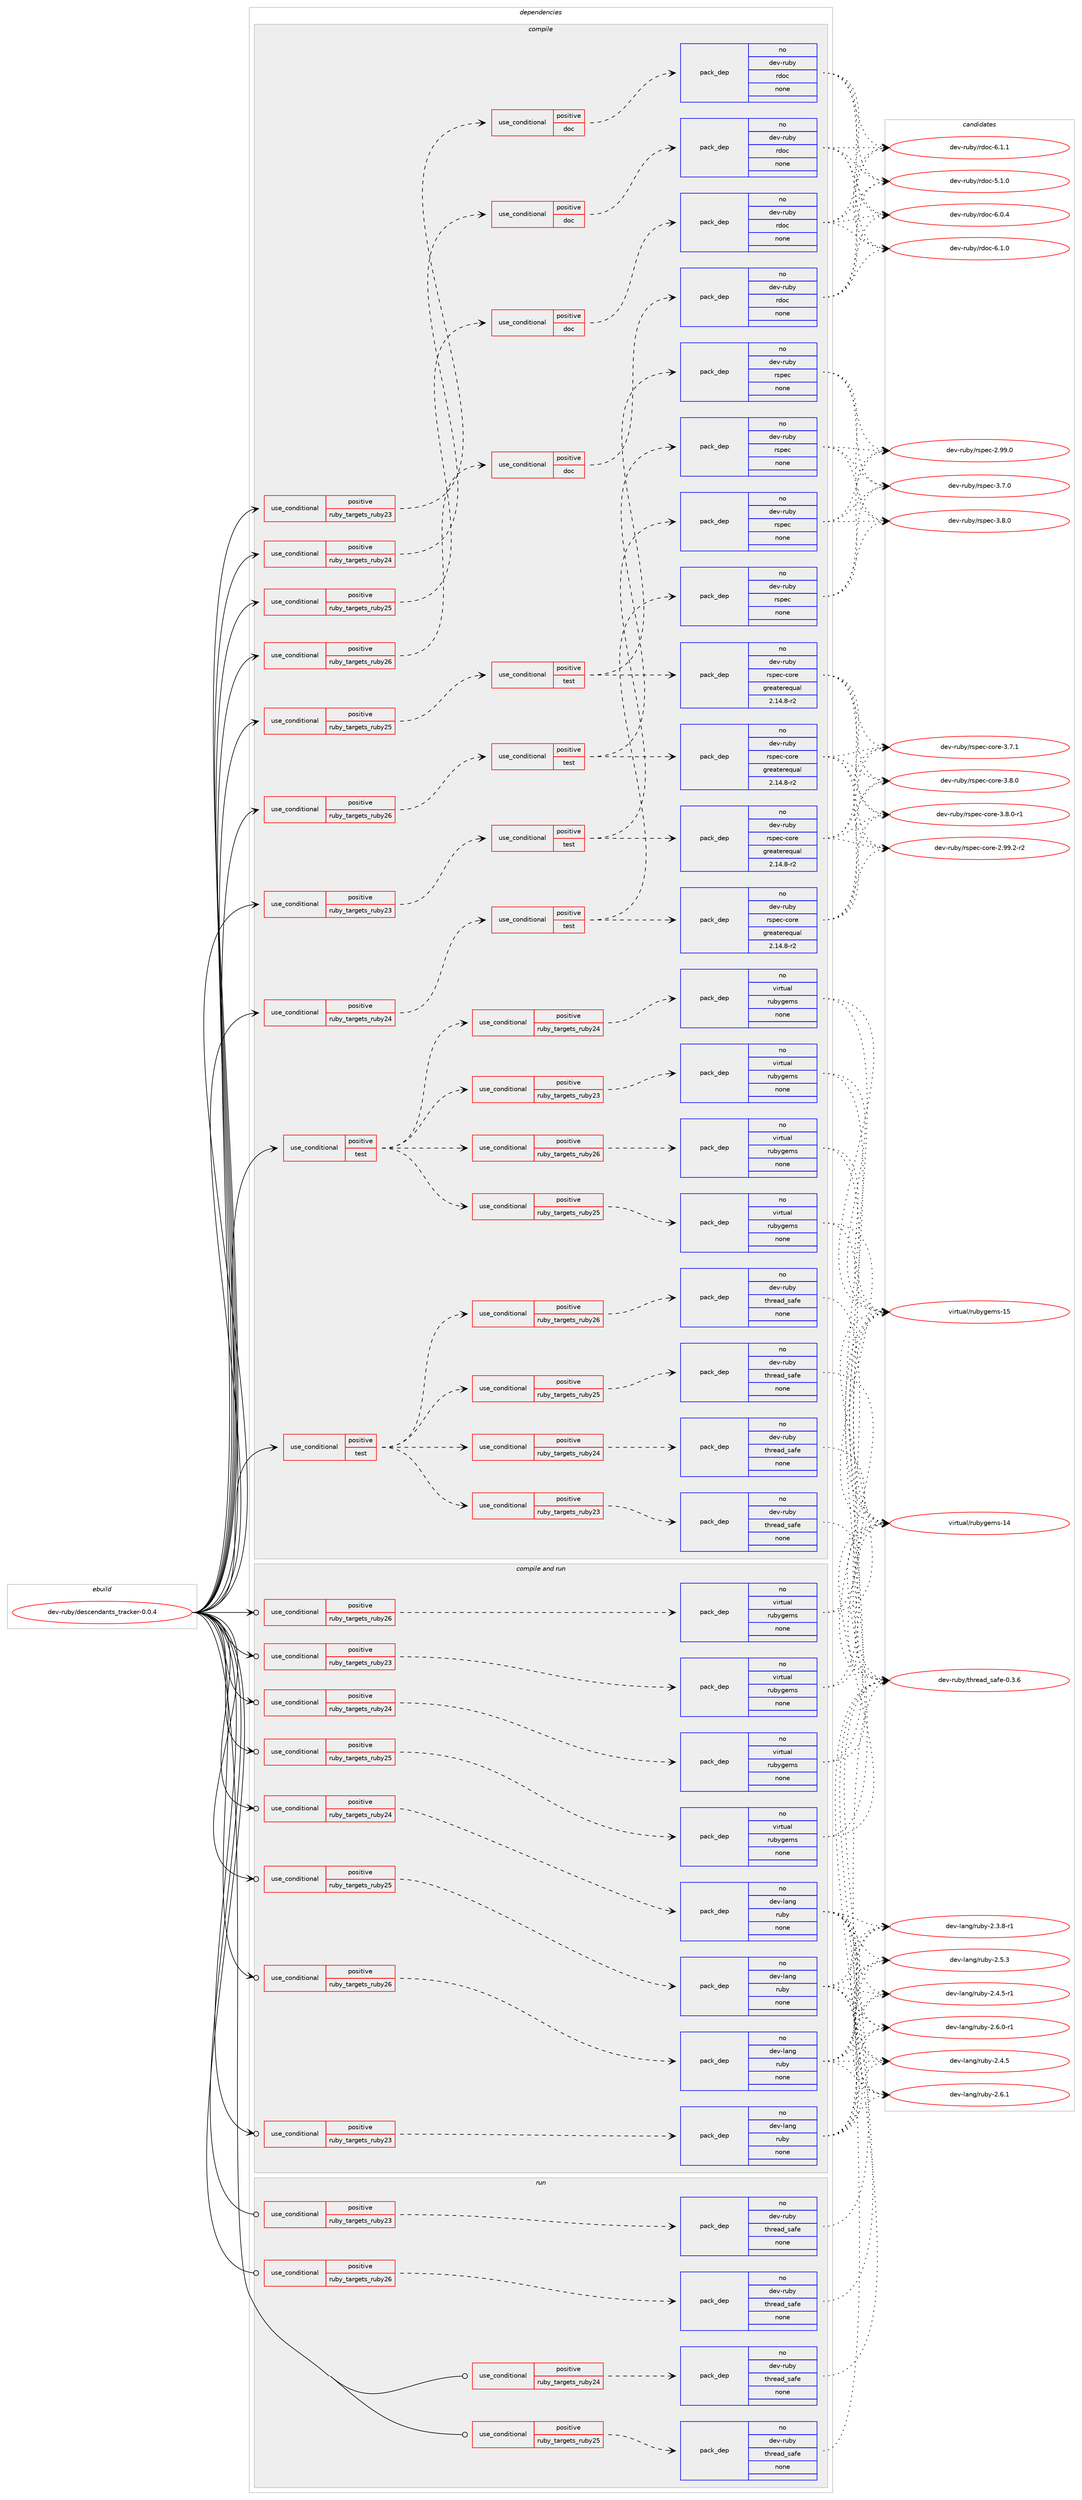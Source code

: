 digraph prolog {

# *************
# Graph options
# *************

newrank=true;
concentrate=true;
compound=true;
graph [rankdir=LR,fontname=Helvetica,fontsize=10,ranksep=1.5];#, ranksep=2.5, nodesep=0.2];
edge  [arrowhead=vee];
node  [fontname=Helvetica,fontsize=10];

# **********
# The ebuild
# **********

subgraph cluster_leftcol {
color=gray;
rank=same;
label=<<i>ebuild</i>>;
id [label="dev-ruby/descendants_tracker-0.0.4", color=red, width=4, href="../dev-ruby/descendants_tracker-0.0.4.svg"];
}

# ****************
# The dependencies
# ****************

subgraph cluster_midcol {
color=gray;
label=<<i>dependencies</i>>;
subgraph cluster_compile {
fillcolor="#eeeeee";
style=filled;
label=<<i>compile</i>>;
subgraph cond398297 {
dependency1490472 [label=<<TABLE BORDER="0" CELLBORDER="1" CELLSPACING="0" CELLPADDING="4"><TR><TD ROWSPAN="3" CELLPADDING="10">use_conditional</TD></TR><TR><TD>positive</TD></TR><TR><TD>ruby_targets_ruby23</TD></TR></TABLE>>, shape=none, color=red];
subgraph cond398298 {
dependency1490473 [label=<<TABLE BORDER="0" CELLBORDER="1" CELLSPACING="0" CELLPADDING="4"><TR><TD ROWSPAN="3" CELLPADDING="10">use_conditional</TD></TR><TR><TD>positive</TD></TR><TR><TD>doc</TD></TR></TABLE>>, shape=none, color=red];
subgraph pack1068731 {
dependency1490474 [label=<<TABLE BORDER="0" CELLBORDER="1" CELLSPACING="0" CELLPADDING="4" WIDTH="220"><TR><TD ROWSPAN="6" CELLPADDING="30">pack_dep</TD></TR><TR><TD WIDTH="110">no</TD></TR><TR><TD>dev-ruby</TD></TR><TR><TD>rdoc</TD></TR><TR><TD>none</TD></TR><TR><TD></TD></TR></TABLE>>, shape=none, color=blue];
}
dependency1490473:e -> dependency1490474:w [weight=20,style="dashed",arrowhead="vee"];
}
dependency1490472:e -> dependency1490473:w [weight=20,style="dashed",arrowhead="vee"];
}
id:e -> dependency1490472:w [weight=20,style="solid",arrowhead="vee"];
subgraph cond398299 {
dependency1490475 [label=<<TABLE BORDER="0" CELLBORDER="1" CELLSPACING="0" CELLPADDING="4"><TR><TD ROWSPAN="3" CELLPADDING="10">use_conditional</TD></TR><TR><TD>positive</TD></TR><TR><TD>ruby_targets_ruby23</TD></TR></TABLE>>, shape=none, color=red];
subgraph cond398300 {
dependency1490476 [label=<<TABLE BORDER="0" CELLBORDER="1" CELLSPACING="0" CELLPADDING="4"><TR><TD ROWSPAN="3" CELLPADDING="10">use_conditional</TD></TR><TR><TD>positive</TD></TR><TR><TD>test</TD></TR></TABLE>>, shape=none, color=red];
subgraph pack1068732 {
dependency1490477 [label=<<TABLE BORDER="0" CELLBORDER="1" CELLSPACING="0" CELLPADDING="4" WIDTH="220"><TR><TD ROWSPAN="6" CELLPADDING="30">pack_dep</TD></TR><TR><TD WIDTH="110">no</TD></TR><TR><TD>dev-ruby</TD></TR><TR><TD>rspec</TD></TR><TR><TD>none</TD></TR><TR><TD></TD></TR></TABLE>>, shape=none, color=blue];
}
dependency1490476:e -> dependency1490477:w [weight=20,style="dashed",arrowhead="vee"];
subgraph pack1068733 {
dependency1490478 [label=<<TABLE BORDER="0" CELLBORDER="1" CELLSPACING="0" CELLPADDING="4" WIDTH="220"><TR><TD ROWSPAN="6" CELLPADDING="30">pack_dep</TD></TR><TR><TD WIDTH="110">no</TD></TR><TR><TD>dev-ruby</TD></TR><TR><TD>rspec-core</TD></TR><TR><TD>greaterequal</TD></TR><TR><TD>2.14.8-r2</TD></TR></TABLE>>, shape=none, color=blue];
}
dependency1490476:e -> dependency1490478:w [weight=20,style="dashed",arrowhead="vee"];
}
dependency1490475:e -> dependency1490476:w [weight=20,style="dashed",arrowhead="vee"];
}
id:e -> dependency1490475:w [weight=20,style="solid",arrowhead="vee"];
subgraph cond398301 {
dependency1490479 [label=<<TABLE BORDER="0" CELLBORDER="1" CELLSPACING="0" CELLPADDING="4"><TR><TD ROWSPAN="3" CELLPADDING="10">use_conditional</TD></TR><TR><TD>positive</TD></TR><TR><TD>ruby_targets_ruby24</TD></TR></TABLE>>, shape=none, color=red];
subgraph cond398302 {
dependency1490480 [label=<<TABLE BORDER="0" CELLBORDER="1" CELLSPACING="0" CELLPADDING="4"><TR><TD ROWSPAN="3" CELLPADDING="10">use_conditional</TD></TR><TR><TD>positive</TD></TR><TR><TD>doc</TD></TR></TABLE>>, shape=none, color=red];
subgraph pack1068734 {
dependency1490481 [label=<<TABLE BORDER="0" CELLBORDER="1" CELLSPACING="0" CELLPADDING="4" WIDTH="220"><TR><TD ROWSPAN="6" CELLPADDING="30">pack_dep</TD></TR><TR><TD WIDTH="110">no</TD></TR><TR><TD>dev-ruby</TD></TR><TR><TD>rdoc</TD></TR><TR><TD>none</TD></TR><TR><TD></TD></TR></TABLE>>, shape=none, color=blue];
}
dependency1490480:e -> dependency1490481:w [weight=20,style="dashed",arrowhead="vee"];
}
dependency1490479:e -> dependency1490480:w [weight=20,style="dashed",arrowhead="vee"];
}
id:e -> dependency1490479:w [weight=20,style="solid",arrowhead="vee"];
subgraph cond398303 {
dependency1490482 [label=<<TABLE BORDER="0" CELLBORDER="1" CELLSPACING="0" CELLPADDING="4"><TR><TD ROWSPAN="3" CELLPADDING="10">use_conditional</TD></TR><TR><TD>positive</TD></TR><TR><TD>ruby_targets_ruby24</TD></TR></TABLE>>, shape=none, color=red];
subgraph cond398304 {
dependency1490483 [label=<<TABLE BORDER="0" CELLBORDER="1" CELLSPACING="0" CELLPADDING="4"><TR><TD ROWSPAN="3" CELLPADDING="10">use_conditional</TD></TR><TR><TD>positive</TD></TR><TR><TD>test</TD></TR></TABLE>>, shape=none, color=red];
subgraph pack1068735 {
dependency1490484 [label=<<TABLE BORDER="0" CELLBORDER="1" CELLSPACING="0" CELLPADDING="4" WIDTH="220"><TR><TD ROWSPAN="6" CELLPADDING="30">pack_dep</TD></TR><TR><TD WIDTH="110">no</TD></TR><TR><TD>dev-ruby</TD></TR><TR><TD>rspec</TD></TR><TR><TD>none</TD></TR><TR><TD></TD></TR></TABLE>>, shape=none, color=blue];
}
dependency1490483:e -> dependency1490484:w [weight=20,style="dashed",arrowhead="vee"];
subgraph pack1068736 {
dependency1490485 [label=<<TABLE BORDER="0" CELLBORDER="1" CELLSPACING="0" CELLPADDING="4" WIDTH="220"><TR><TD ROWSPAN="6" CELLPADDING="30">pack_dep</TD></TR><TR><TD WIDTH="110">no</TD></TR><TR><TD>dev-ruby</TD></TR><TR><TD>rspec-core</TD></TR><TR><TD>greaterequal</TD></TR><TR><TD>2.14.8-r2</TD></TR></TABLE>>, shape=none, color=blue];
}
dependency1490483:e -> dependency1490485:w [weight=20,style="dashed",arrowhead="vee"];
}
dependency1490482:e -> dependency1490483:w [weight=20,style="dashed",arrowhead="vee"];
}
id:e -> dependency1490482:w [weight=20,style="solid",arrowhead="vee"];
subgraph cond398305 {
dependency1490486 [label=<<TABLE BORDER="0" CELLBORDER="1" CELLSPACING="0" CELLPADDING="4"><TR><TD ROWSPAN="3" CELLPADDING="10">use_conditional</TD></TR><TR><TD>positive</TD></TR><TR><TD>ruby_targets_ruby25</TD></TR></TABLE>>, shape=none, color=red];
subgraph cond398306 {
dependency1490487 [label=<<TABLE BORDER="0" CELLBORDER="1" CELLSPACING="0" CELLPADDING="4"><TR><TD ROWSPAN="3" CELLPADDING="10">use_conditional</TD></TR><TR><TD>positive</TD></TR><TR><TD>doc</TD></TR></TABLE>>, shape=none, color=red];
subgraph pack1068737 {
dependency1490488 [label=<<TABLE BORDER="0" CELLBORDER="1" CELLSPACING="0" CELLPADDING="4" WIDTH="220"><TR><TD ROWSPAN="6" CELLPADDING="30">pack_dep</TD></TR><TR><TD WIDTH="110">no</TD></TR><TR><TD>dev-ruby</TD></TR><TR><TD>rdoc</TD></TR><TR><TD>none</TD></TR><TR><TD></TD></TR></TABLE>>, shape=none, color=blue];
}
dependency1490487:e -> dependency1490488:w [weight=20,style="dashed",arrowhead="vee"];
}
dependency1490486:e -> dependency1490487:w [weight=20,style="dashed",arrowhead="vee"];
}
id:e -> dependency1490486:w [weight=20,style="solid",arrowhead="vee"];
subgraph cond398307 {
dependency1490489 [label=<<TABLE BORDER="0" CELLBORDER="1" CELLSPACING="0" CELLPADDING="4"><TR><TD ROWSPAN="3" CELLPADDING="10">use_conditional</TD></TR><TR><TD>positive</TD></TR><TR><TD>ruby_targets_ruby25</TD></TR></TABLE>>, shape=none, color=red];
subgraph cond398308 {
dependency1490490 [label=<<TABLE BORDER="0" CELLBORDER="1" CELLSPACING="0" CELLPADDING="4"><TR><TD ROWSPAN="3" CELLPADDING="10">use_conditional</TD></TR><TR><TD>positive</TD></TR><TR><TD>test</TD></TR></TABLE>>, shape=none, color=red];
subgraph pack1068738 {
dependency1490491 [label=<<TABLE BORDER="0" CELLBORDER="1" CELLSPACING="0" CELLPADDING="4" WIDTH="220"><TR><TD ROWSPAN="6" CELLPADDING="30">pack_dep</TD></TR><TR><TD WIDTH="110">no</TD></TR><TR><TD>dev-ruby</TD></TR><TR><TD>rspec</TD></TR><TR><TD>none</TD></TR><TR><TD></TD></TR></TABLE>>, shape=none, color=blue];
}
dependency1490490:e -> dependency1490491:w [weight=20,style="dashed",arrowhead="vee"];
subgraph pack1068739 {
dependency1490492 [label=<<TABLE BORDER="0" CELLBORDER="1" CELLSPACING="0" CELLPADDING="4" WIDTH="220"><TR><TD ROWSPAN="6" CELLPADDING="30">pack_dep</TD></TR><TR><TD WIDTH="110">no</TD></TR><TR><TD>dev-ruby</TD></TR><TR><TD>rspec-core</TD></TR><TR><TD>greaterequal</TD></TR><TR><TD>2.14.8-r2</TD></TR></TABLE>>, shape=none, color=blue];
}
dependency1490490:e -> dependency1490492:w [weight=20,style="dashed",arrowhead="vee"];
}
dependency1490489:e -> dependency1490490:w [weight=20,style="dashed",arrowhead="vee"];
}
id:e -> dependency1490489:w [weight=20,style="solid",arrowhead="vee"];
subgraph cond398309 {
dependency1490493 [label=<<TABLE BORDER="0" CELLBORDER="1" CELLSPACING="0" CELLPADDING="4"><TR><TD ROWSPAN="3" CELLPADDING="10">use_conditional</TD></TR><TR><TD>positive</TD></TR><TR><TD>ruby_targets_ruby26</TD></TR></TABLE>>, shape=none, color=red];
subgraph cond398310 {
dependency1490494 [label=<<TABLE BORDER="0" CELLBORDER="1" CELLSPACING="0" CELLPADDING="4"><TR><TD ROWSPAN="3" CELLPADDING="10">use_conditional</TD></TR><TR><TD>positive</TD></TR><TR><TD>doc</TD></TR></TABLE>>, shape=none, color=red];
subgraph pack1068740 {
dependency1490495 [label=<<TABLE BORDER="0" CELLBORDER="1" CELLSPACING="0" CELLPADDING="4" WIDTH="220"><TR><TD ROWSPAN="6" CELLPADDING="30">pack_dep</TD></TR><TR><TD WIDTH="110">no</TD></TR><TR><TD>dev-ruby</TD></TR><TR><TD>rdoc</TD></TR><TR><TD>none</TD></TR><TR><TD></TD></TR></TABLE>>, shape=none, color=blue];
}
dependency1490494:e -> dependency1490495:w [weight=20,style="dashed",arrowhead="vee"];
}
dependency1490493:e -> dependency1490494:w [weight=20,style="dashed",arrowhead="vee"];
}
id:e -> dependency1490493:w [weight=20,style="solid",arrowhead="vee"];
subgraph cond398311 {
dependency1490496 [label=<<TABLE BORDER="0" CELLBORDER="1" CELLSPACING="0" CELLPADDING="4"><TR><TD ROWSPAN="3" CELLPADDING="10">use_conditional</TD></TR><TR><TD>positive</TD></TR><TR><TD>ruby_targets_ruby26</TD></TR></TABLE>>, shape=none, color=red];
subgraph cond398312 {
dependency1490497 [label=<<TABLE BORDER="0" CELLBORDER="1" CELLSPACING="0" CELLPADDING="4"><TR><TD ROWSPAN="3" CELLPADDING="10">use_conditional</TD></TR><TR><TD>positive</TD></TR><TR><TD>test</TD></TR></TABLE>>, shape=none, color=red];
subgraph pack1068741 {
dependency1490498 [label=<<TABLE BORDER="0" CELLBORDER="1" CELLSPACING="0" CELLPADDING="4" WIDTH="220"><TR><TD ROWSPAN="6" CELLPADDING="30">pack_dep</TD></TR><TR><TD WIDTH="110">no</TD></TR><TR><TD>dev-ruby</TD></TR><TR><TD>rspec</TD></TR><TR><TD>none</TD></TR><TR><TD></TD></TR></TABLE>>, shape=none, color=blue];
}
dependency1490497:e -> dependency1490498:w [weight=20,style="dashed",arrowhead="vee"];
subgraph pack1068742 {
dependency1490499 [label=<<TABLE BORDER="0" CELLBORDER="1" CELLSPACING="0" CELLPADDING="4" WIDTH="220"><TR><TD ROWSPAN="6" CELLPADDING="30">pack_dep</TD></TR><TR><TD WIDTH="110">no</TD></TR><TR><TD>dev-ruby</TD></TR><TR><TD>rspec-core</TD></TR><TR><TD>greaterequal</TD></TR><TR><TD>2.14.8-r2</TD></TR></TABLE>>, shape=none, color=blue];
}
dependency1490497:e -> dependency1490499:w [weight=20,style="dashed",arrowhead="vee"];
}
dependency1490496:e -> dependency1490497:w [weight=20,style="dashed",arrowhead="vee"];
}
id:e -> dependency1490496:w [weight=20,style="solid",arrowhead="vee"];
subgraph cond398313 {
dependency1490500 [label=<<TABLE BORDER="0" CELLBORDER="1" CELLSPACING="0" CELLPADDING="4"><TR><TD ROWSPAN="3" CELLPADDING="10">use_conditional</TD></TR><TR><TD>positive</TD></TR><TR><TD>test</TD></TR></TABLE>>, shape=none, color=red];
subgraph cond398314 {
dependency1490501 [label=<<TABLE BORDER="0" CELLBORDER="1" CELLSPACING="0" CELLPADDING="4"><TR><TD ROWSPAN="3" CELLPADDING="10">use_conditional</TD></TR><TR><TD>positive</TD></TR><TR><TD>ruby_targets_ruby23</TD></TR></TABLE>>, shape=none, color=red];
subgraph pack1068743 {
dependency1490502 [label=<<TABLE BORDER="0" CELLBORDER="1" CELLSPACING="0" CELLPADDING="4" WIDTH="220"><TR><TD ROWSPAN="6" CELLPADDING="30">pack_dep</TD></TR><TR><TD WIDTH="110">no</TD></TR><TR><TD>dev-ruby</TD></TR><TR><TD>thread_safe</TD></TR><TR><TD>none</TD></TR><TR><TD></TD></TR></TABLE>>, shape=none, color=blue];
}
dependency1490501:e -> dependency1490502:w [weight=20,style="dashed",arrowhead="vee"];
}
dependency1490500:e -> dependency1490501:w [weight=20,style="dashed",arrowhead="vee"];
subgraph cond398315 {
dependency1490503 [label=<<TABLE BORDER="0" CELLBORDER="1" CELLSPACING="0" CELLPADDING="4"><TR><TD ROWSPAN="3" CELLPADDING="10">use_conditional</TD></TR><TR><TD>positive</TD></TR><TR><TD>ruby_targets_ruby24</TD></TR></TABLE>>, shape=none, color=red];
subgraph pack1068744 {
dependency1490504 [label=<<TABLE BORDER="0" CELLBORDER="1" CELLSPACING="0" CELLPADDING="4" WIDTH="220"><TR><TD ROWSPAN="6" CELLPADDING="30">pack_dep</TD></TR><TR><TD WIDTH="110">no</TD></TR><TR><TD>dev-ruby</TD></TR><TR><TD>thread_safe</TD></TR><TR><TD>none</TD></TR><TR><TD></TD></TR></TABLE>>, shape=none, color=blue];
}
dependency1490503:e -> dependency1490504:w [weight=20,style="dashed",arrowhead="vee"];
}
dependency1490500:e -> dependency1490503:w [weight=20,style="dashed",arrowhead="vee"];
subgraph cond398316 {
dependency1490505 [label=<<TABLE BORDER="0" CELLBORDER="1" CELLSPACING="0" CELLPADDING="4"><TR><TD ROWSPAN="3" CELLPADDING="10">use_conditional</TD></TR><TR><TD>positive</TD></TR><TR><TD>ruby_targets_ruby25</TD></TR></TABLE>>, shape=none, color=red];
subgraph pack1068745 {
dependency1490506 [label=<<TABLE BORDER="0" CELLBORDER="1" CELLSPACING="0" CELLPADDING="4" WIDTH="220"><TR><TD ROWSPAN="6" CELLPADDING="30">pack_dep</TD></TR><TR><TD WIDTH="110">no</TD></TR><TR><TD>dev-ruby</TD></TR><TR><TD>thread_safe</TD></TR><TR><TD>none</TD></TR><TR><TD></TD></TR></TABLE>>, shape=none, color=blue];
}
dependency1490505:e -> dependency1490506:w [weight=20,style="dashed",arrowhead="vee"];
}
dependency1490500:e -> dependency1490505:w [weight=20,style="dashed",arrowhead="vee"];
subgraph cond398317 {
dependency1490507 [label=<<TABLE BORDER="0" CELLBORDER="1" CELLSPACING="0" CELLPADDING="4"><TR><TD ROWSPAN="3" CELLPADDING="10">use_conditional</TD></TR><TR><TD>positive</TD></TR><TR><TD>ruby_targets_ruby26</TD></TR></TABLE>>, shape=none, color=red];
subgraph pack1068746 {
dependency1490508 [label=<<TABLE BORDER="0" CELLBORDER="1" CELLSPACING="0" CELLPADDING="4" WIDTH="220"><TR><TD ROWSPAN="6" CELLPADDING="30">pack_dep</TD></TR><TR><TD WIDTH="110">no</TD></TR><TR><TD>dev-ruby</TD></TR><TR><TD>thread_safe</TD></TR><TR><TD>none</TD></TR><TR><TD></TD></TR></TABLE>>, shape=none, color=blue];
}
dependency1490507:e -> dependency1490508:w [weight=20,style="dashed",arrowhead="vee"];
}
dependency1490500:e -> dependency1490507:w [weight=20,style="dashed",arrowhead="vee"];
}
id:e -> dependency1490500:w [weight=20,style="solid",arrowhead="vee"];
subgraph cond398318 {
dependency1490509 [label=<<TABLE BORDER="0" CELLBORDER="1" CELLSPACING="0" CELLPADDING="4"><TR><TD ROWSPAN="3" CELLPADDING="10">use_conditional</TD></TR><TR><TD>positive</TD></TR><TR><TD>test</TD></TR></TABLE>>, shape=none, color=red];
subgraph cond398319 {
dependency1490510 [label=<<TABLE BORDER="0" CELLBORDER="1" CELLSPACING="0" CELLPADDING="4"><TR><TD ROWSPAN="3" CELLPADDING="10">use_conditional</TD></TR><TR><TD>positive</TD></TR><TR><TD>ruby_targets_ruby23</TD></TR></TABLE>>, shape=none, color=red];
subgraph pack1068747 {
dependency1490511 [label=<<TABLE BORDER="0" CELLBORDER="1" CELLSPACING="0" CELLPADDING="4" WIDTH="220"><TR><TD ROWSPAN="6" CELLPADDING="30">pack_dep</TD></TR><TR><TD WIDTH="110">no</TD></TR><TR><TD>virtual</TD></TR><TR><TD>rubygems</TD></TR><TR><TD>none</TD></TR><TR><TD></TD></TR></TABLE>>, shape=none, color=blue];
}
dependency1490510:e -> dependency1490511:w [weight=20,style="dashed",arrowhead="vee"];
}
dependency1490509:e -> dependency1490510:w [weight=20,style="dashed",arrowhead="vee"];
subgraph cond398320 {
dependency1490512 [label=<<TABLE BORDER="0" CELLBORDER="1" CELLSPACING="0" CELLPADDING="4"><TR><TD ROWSPAN="3" CELLPADDING="10">use_conditional</TD></TR><TR><TD>positive</TD></TR><TR><TD>ruby_targets_ruby24</TD></TR></TABLE>>, shape=none, color=red];
subgraph pack1068748 {
dependency1490513 [label=<<TABLE BORDER="0" CELLBORDER="1" CELLSPACING="0" CELLPADDING="4" WIDTH="220"><TR><TD ROWSPAN="6" CELLPADDING="30">pack_dep</TD></TR><TR><TD WIDTH="110">no</TD></TR><TR><TD>virtual</TD></TR><TR><TD>rubygems</TD></TR><TR><TD>none</TD></TR><TR><TD></TD></TR></TABLE>>, shape=none, color=blue];
}
dependency1490512:e -> dependency1490513:w [weight=20,style="dashed",arrowhead="vee"];
}
dependency1490509:e -> dependency1490512:w [weight=20,style="dashed",arrowhead="vee"];
subgraph cond398321 {
dependency1490514 [label=<<TABLE BORDER="0" CELLBORDER="1" CELLSPACING="0" CELLPADDING="4"><TR><TD ROWSPAN="3" CELLPADDING="10">use_conditional</TD></TR><TR><TD>positive</TD></TR><TR><TD>ruby_targets_ruby25</TD></TR></TABLE>>, shape=none, color=red];
subgraph pack1068749 {
dependency1490515 [label=<<TABLE BORDER="0" CELLBORDER="1" CELLSPACING="0" CELLPADDING="4" WIDTH="220"><TR><TD ROWSPAN="6" CELLPADDING="30">pack_dep</TD></TR><TR><TD WIDTH="110">no</TD></TR><TR><TD>virtual</TD></TR><TR><TD>rubygems</TD></TR><TR><TD>none</TD></TR><TR><TD></TD></TR></TABLE>>, shape=none, color=blue];
}
dependency1490514:e -> dependency1490515:w [weight=20,style="dashed",arrowhead="vee"];
}
dependency1490509:e -> dependency1490514:w [weight=20,style="dashed",arrowhead="vee"];
subgraph cond398322 {
dependency1490516 [label=<<TABLE BORDER="0" CELLBORDER="1" CELLSPACING="0" CELLPADDING="4"><TR><TD ROWSPAN="3" CELLPADDING="10">use_conditional</TD></TR><TR><TD>positive</TD></TR><TR><TD>ruby_targets_ruby26</TD></TR></TABLE>>, shape=none, color=red];
subgraph pack1068750 {
dependency1490517 [label=<<TABLE BORDER="0" CELLBORDER="1" CELLSPACING="0" CELLPADDING="4" WIDTH="220"><TR><TD ROWSPAN="6" CELLPADDING="30">pack_dep</TD></TR><TR><TD WIDTH="110">no</TD></TR><TR><TD>virtual</TD></TR><TR><TD>rubygems</TD></TR><TR><TD>none</TD></TR><TR><TD></TD></TR></TABLE>>, shape=none, color=blue];
}
dependency1490516:e -> dependency1490517:w [weight=20,style="dashed",arrowhead="vee"];
}
dependency1490509:e -> dependency1490516:w [weight=20,style="dashed",arrowhead="vee"];
}
id:e -> dependency1490509:w [weight=20,style="solid",arrowhead="vee"];
}
subgraph cluster_compileandrun {
fillcolor="#eeeeee";
style=filled;
label=<<i>compile and run</i>>;
subgraph cond398323 {
dependency1490518 [label=<<TABLE BORDER="0" CELLBORDER="1" CELLSPACING="0" CELLPADDING="4"><TR><TD ROWSPAN="3" CELLPADDING="10">use_conditional</TD></TR><TR><TD>positive</TD></TR><TR><TD>ruby_targets_ruby23</TD></TR></TABLE>>, shape=none, color=red];
subgraph pack1068751 {
dependency1490519 [label=<<TABLE BORDER="0" CELLBORDER="1" CELLSPACING="0" CELLPADDING="4" WIDTH="220"><TR><TD ROWSPAN="6" CELLPADDING="30">pack_dep</TD></TR><TR><TD WIDTH="110">no</TD></TR><TR><TD>dev-lang</TD></TR><TR><TD>ruby</TD></TR><TR><TD>none</TD></TR><TR><TD></TD></TR></TABLE>>, shape=none, color=blue];
}
dependency1490518:e -> dependency1490519:w [weight=20,style="dashed",arrowhead="vee"];
}
id:e -> dependency1490518:w [weight=20,style="solid",arrowhead="odotvee"];
subgraph cond398324 {
dependency1490520 [label=<<TABLE BORDER="0" CELLBORDER="1" CELLSPACING="0" CELLPADDING="4"><TR><TD ROWSPAN="3" CELLPADDING="10">use_conditional</TD></TR><TR><TD>positive</TD></TR><TR><TD>ruby_targets_ruby23</TD></TR></TABLE>>, shape=none, color=red];
subgraph pack1068752 {
dependency1490521 [label=<<TABLE BORDER="0" CELLBORDER="1" CELLSPACING="0" CELLPADDING="4" WIDTH="220"><TR><TD ROWSPAN="6" CELLPADDING="30">pack_dep</TD></TR><TR><TD WIDTH="110">no</TD></TR><TR><TD>virtual</TD></TR><TR><TD>rubygems</TD></TR><TR><TD>none</TD></TR><TR><TD></TD></TR></TABLE>>, shape=none, color=blue];
}
dependency1490520:e -> dependency1490521:w [weight=20,style="dashed",arrowhead="vee"];
}
id:e -> dependency1490520:w [weight=20,style="solid",arrowhead="odotvee"];
subgraph cond398325 {
dependency1490522 [label=<<TABLE BORDER="0" CELLBORDER="1" CELLSPACING="0" CELLPADDING="4"><TR><TD ROWSPAN="3" CELLPADDING="10">use_conditional</TD></TR><TR><TD>positive</TD></TR><TR><TD>ruby_targets_ruby24</TD></TR></TABLE>>, shape=none, color=red];
subgraph pack1068753 {
dependency1490523 [label=<<TABLE BORDER="0" CELLBORDER="1" CELLSPACING="0" CELLPADDING="4" WIDTH="220"><TR><TD ROWSPAN="6" CELLPADDING="30">pack_dep</TD></TR><TR><TD WIDTH="110">no</TD></TR><TR><TD>dev-lang</TD></TR><TR><TD>ruby</TD></TR><TR><TD>none</TD></TR><TR><TD></TD></TR></TABLE>>, shape=none, color=blue];
}
dependency1490522:e -> dependency1490523:w [weight=20,style="dashed",arrowhead="vee"];
}
id:e -> dependency1490522:w [weight=20,style="solid",arrowhead="odotvee"];
subgraph cond398326 {
dependency1490524 [label=<<TABLE BORDER="0" CELLBORDER="1" CELLSPACING="0" CELLPADDING="4"><TR><TD ROWSPAN="3" CELLPADDING="10">use_conditional</TD></TR><TR><TD>positive</TD></TR><TR><TD>ruby_targets_ruby24</TD></TR></TABLE>>, shape=none, color=red];
subgraph pack1068754 {
dependency1490525 [label=<<TABLE BORDER="0" CELLBORDER="1" CELLSPACING="0" CELLPADDING="4" WIDTH="220"><TR><TD ROWSPAN="6" CELLPADDING="30">pack_dep</TD></TR><TR><TD WIDTH="110">no</TD></TR><TR><TD>virtual</TD></TR><TR><TD>rubygems</TD></TR><TR><TD>none</TD></TR><TR><TD></TD></TR></TABLE>>, shape=none, color=blue];
}
dependency1490524:e -> dependency1490525:w [weight=20,style="dashed",arrowhead="vee"];
}
id:e -> dependency1490524:w [weight=20,style="solid",arrowhead="odotvee"];
subgraph cond398327 {
dependency1490526 [label=<<TABLE BORDER="0" CELLBORDER="1" CELLSPACING="0" CELLPADDING="4"><TR><TD ROWSPAN="3" CELLPADDING="10">use_conditional</TD></TR><TR><TD>positive</TD></TR><TR><TD>ruby_targets_ruby25</TD></TR></TABLE>>, shape=none, color=red];
subgraph pack1068755 {
dependency1490527 [label=<<TABLE BORDER="0" CELLBORDER="1" CELLSPACING="0" CELLPADDING="4" WIDTH="220"><TR><TD ROWSPAN="6" CELLPADDING="30">pack_dep</TD></TR><TR><TD WIDTH="110">no</TD></TR><TR><TD>dev-lang</TD></TR><TR><TD>ruby</TD></TR><TR><TD>none</TD></TR><TR><TD></TD></TR></TABLE>>, shape=none, color=blue];
}
dependency1490526:e -> dependency1490527:w [weight=20,style="dashed",arrowhead="vee"];
}
id:e -> dependency1490526:w [weight=20,style="solid",arrowhead="odotvee"];
subgraph cond398328 {
dependency1490528 [label=<<TABLE BORDER="0" CELLBORDER="1" CELLSPACING="0" CELLPADDING="4"><TR><TD ROWSPAN="3" CELLPADDING="10">use_conditional</TD></TR><TR><TD>positive</TD></TR><TR><TD>ruby_targets_ruby25</TD></TR></TABLE>>, shape=none, color=red];
subgraph pack1068756 {
dependency1490529 [label=<<TABLE BORDER="0" CELLBORDER="1" CELLSPACING="0" CELLPADDING="4" WIDTH="220"><TR><TD ROWSPAN="6" CELLPADDING="30">pack_dep</TD></TR><TR><TD WIDTH="110">no</TD></TR><TR><TD>virtual</TD></TR><TR><TD>rubygems</TD></TR><TR><TD>none</TD></TR><TR><TD></TD></TR></TABLE>>, shape=none, color=blue];
}
dependency1490528:e -> dependency1490529:w [weight=20,style="dashed",arrowhead="vee"];
}
id:e -> dependency1490528:w [weight=20,style="solid",arrowhead="odotvee"];
subgraph cond398329 {
dependency1490530 [label=<<TABLE BORDER="0" CELLBORDER="1" CELLSPACING="0" CELLPADDING="4"><TR><TD ROWSPAN="3" CELLPADDING="10">use_conditional</TD></TR><TR><TD>positive</TD></TR><TR><TD>ruby_targets_ruby26</TD></TR></TABLE>>, shape=none, color=red];
subgraph pack1068757 {
dependency1490531 [label=<<TABLE BORDER="0" CELLBORDER="1" CELLSPACING="0" CELLPADDING="4" WIDTH="220"><TR><TD ROWSPAN="6" CELLPADDING="30">pack_dep</TD></TR><TR><TD WIDTH="110">no</TD></TR><TR><TD>dev-lang</TD></TR><TR><TD>ruby</TD></TR><TR><TD>none</TD></TR><TR><TD></TD></TR></TABLE>>, shape=none, color=blue];
}
dependency1490530:e -> dependency1490531:w [weight=20,style="dashed",arrowhead="vee"];
}
id:e -> dependency1490530:w [weight=20,style="solid",arrowhead="odotvee"];
subgraph cond398330 {
dependency1490532 [label=<<TABLE BORDER="0" CELLBORDER="1" CELLSPACING="0" CELLPADDING="4"><TR><TD ROWSPAN="3" CELLPADDING="10">use_conditional</TD></TR><TR><TD>positive</TD></TR><TR><TD>ruby_targets_ruby26</TD></TR></TABLE>>, shape=none, color=red];
subgraph pack1068758 {
dependency1490533 [label=<<TABLE BORDER="0" CELLBORDER="1" CELLSPACING="0" CELLPADDING="4" WIDTH="220"><TR><TD ROWSPAN="6" CELLPADDING="30">pack_dep</TD></TR><TR><TD WIDTH="110">no</TD></TR><TR><TD>virtual</TD></TR><TR><TD>rubygems</TD></TR><TR><TD>none</TD></TR><TR><TD></TD></TR></TABLE>>, shape=none, color=blue];
}
dependency1490532:e -> dependency1490533:w [weight=20,style="dashed",arrowhead="vee"];
}
id:e -> dependency1490532:w [weight=20,style="solid",arrowhead="odotvee"];
}
subgraph cluster_run {
fillcolor="#eeeeee";
style=filled;
label=<<i>run</i>>;
subgraph cond398331 {
dependency1490534 [label=<<TABLE BORDER="0" CELLBORDER="1" CELLSPACING="0" CELLPADDING="4"><TR><TD ROWSPAN="3" CELLPADDING="10">use_conditional</TD></TR><TR><TD>positive</TD></TR><TR><TD>ruby_targets_ruby23</TD></TR></TABLE>>, shape=none, color=red];
subgraph pack1068759 {
dependency1490535 [label=<<TABLE BORDER="0" CELLBORDER="1" CELLSPACING="0" CELLPADDING="4" WIDTH="220"><TR><TD ROWSPAN="6" CELLPADDING="30">pack_dep</TD></TR><TR><TD WIDTH="110">no</TD></TR><TR><TD>dev-ruby</TD></TR><TR><TD>thread_safe</TD></TR><TR><TD>none</TD></TR><TR><TD></TD></TR></TABLE>>, shape=none, color=blue];
}
dependency1490534:e -> dependency1490535:w [weight=20,style="dashed",arrowhead="vee"];
}
id:e -> dependency1490534:w [weight=20,style="solid",arrowhead="odot"];
subgraph cond398332 {
dependency1490536 [label=<<TABLE BORDER="0" CELLBORDER="1" CELLSPACING="0" CELLPADDING="4"><TR><TD ROWSPAN="3" CELLPADDING="10">use_conditional</TD></TR><TR><TD>positive</TD></TR><TR><TD>ruby_targets_ruby24</TD></TR></TABLE>>, shape=none, color=red];
subgraph pack1068760 {
dependency1490537 [label=<<TABLE BORDER="0" CELLBORDER="1" CELLSPACING="0" CELLPADDING="4" WIDTH="220"><TR><TD ROWSPAN="6" CELLPADDING="30">pack_dep</TD></TR><TR><TD WIDTH="110">no</TD></TR><TR><TD>dev-ruby</TD></TR><TR><TD>thread_safe</TD></TR><TR><TD>none</TD></TR><TR><TD></TD></TR></TABLE>>, shape=none, color=blue];
}
dependency1490536:e -> dependency1490537:w [weight=20,style="dashed",arrowhead="vee"];
}
id:e -> dependency1490536:w [weight=20,style="solid",arrowhead="odot"];
subgraph cond398333 {
dependency1490538 [label=<<TABLE BORDER="0" CELLBORDER="1" CELLSPACING="0" CELLPADDING="4"><TR><TD ROWSPAN="3" CELLPADDING="10">use_conditional</TD></TR><TR><TD>positive</TD></TR><TR><TD>ruby_targets_ruby25</TD></TR></TABLE>>, shape=none, color=red];
subgraph pack1068761 {
dependency1490539 [label=<<TABLE BORDER="0" CELLBORDER="1" CELLSPACING="0" CELLPADDING="4" WIDTH="220"><TR><TD ROWSPAN="6" CELLPADDING="30">pack_dep</TD></TR><TR><TD WIDTH="110">no</TD></TR><TR><TD>dev-ruby</TD></TR><TR><TD>thread_safe</TD></TR><TR><TD>none</TD></TR><TR><TD></TD></TR></TABLE>>, shape=none, color=blue];
}
dependency1490538:e -> dependency1490539:w [weight=20,style="dashed",arrowhead="vee"];
}
id:e -> dependency1490538:w [weight=20,style="solid",arrowhead="odot"];
subgraph cond398334 {
dependency1490540 [label=<<TABLE BORDER="0" CELLBORDER="1" CELLSPACING="0" CELLPADDING="4"><TR><TD ROWSPAN="3" CELLPADDING="10">use_conditional</TD></TR><TR><TD>positive</TD></TR><TR><TD>ruby_targets_ruby26</TD></TR></TABLE>>, shape=none, color=red];
subgraph pack1068762 {
dependency1490541 [label=<<TABLE BORDER="0" CELLBORDER="1" CELLSPACING="0" CELLPADDING="4" WIDTH="220"><TR><TD ROWSPAN="6" CELLPADDING="30">pack_dep</TD></TR><TR><TD WIDTH="110">no</TD></TR><TR><TD>dev-ruby</TD></TR><TR><TD>thread_safe</TD></TR><TR><TD>none</TD></TR><TR><TD></TD></TR></TABLE>>, shape=none, color=blue];
}
dependency1490540:e -> dependency1490541:w [weight=20,style="dashed",arrowhead="vee"];
}
id:e -> dependency1490540:w [weight=20,style="solid",arrowhead="odot"];
}
}

# **************
# The candidates
# **************

subgraph cluster_choices {
rank=same;
color=gray;
label=<<i>candidates</i>>;

subgraph choice1068731 {
color=black;
nodesep=1;
choice10010111845114117981214711410011199455346494648 [label="dev-ruby/rdoc-5.1.0", color=red, width=4,href="../dev-ruby/rdoc-5.1.0.svg"];
choice10010111845114117981214711410011199455446484652 [label="dev-ruby/rdoc-6.0.4", color=red, width=4,href="../dev-ruby/rdoc-6.0.4.svg"];
choice10010111845114117981214711410011199455446494648 [label="dev-ruby/rdoc-6.1.0", color=red, width=4,href="../dev-ruby/rdoc-6.1.0.svg"];
choice10010111845114117981214711410011199455446494649 [label="dev-ruby/rdoc-6.1.1", color=red, width=4,href="../dev-ruby/rdoc-6.1.1.svg"];
dependency1490474:e -> choice10010111845114117981214711410011199455346494648:w [style=dotted,weight="100"];
dependency1490474:e -> choice10010111845114117981214711410011199455446484652:w [style=dotted,weight="100"];
dependency1490474:e -> choice10010111845114117981214711410011199455446494648:w [style=dotted,weight="100"];
dependency1490474:e -> choice10010111845114117981214711410011199455446494649:w [style=dotted,weight="100"];
}
subgraph choice1068732 {
color=black;
nodesep=1;
choice1001011184511411798121471141151121019945504657574648 [label="dev-ruby/rspec-2.99.0", color=red, width=4,href="../dev-ruby/rspec-2.99.0.svg"];
choice10010111845114117981214711411511210199455146554648 [label="dev-ruby/rspec-3.7.0", color=red, width=4,href="../dev-ruby/rspec-3.7.0.svg"];
choice10010111845114117981214711411511210199455146564648 [label="dev-ruby/rspec-3.8.0", color=red, width=4,href="../dev-ruby/rspec-3.8.0.svg"];
dependency1490477:e -> choice1001011184511411798121471141151121019945504657574648:w [style=dotted,weight="100"];
dependency1490477:e -> choice10010111845114117981214711411511210199455146554648:w [style=dotted,weight="100"];
dependency1490477:e -> choice10010111845114117981214711411511210199455146564648:w [style=dotted,weight="100"];
}
subgraph choice1068733 {
color=black;
nodesep=1;
choice100101118451141179812147114115112101994599111114101455046575746504511450 [label="dev-ruby/rspec-core-2.99.2-r2", color=red, width=4,href="../dev-ruby/rspec-core-2.99.2-r2.svg"];
choice100101118451141179812147114115112101994599111114101455146554649 [label="dev-ruby/rspec-core-3.7.1", color=red, width=4,href="../dev-ruby/rspec-core-3.7.1.svg"];
choice100101118451141179812147114115112101994599111114101455146564648 [label="dev-ruby/rspec-core-3.8.0", color=red, width=4,href="../dev-ruby/rspec-core-3.8.0.svg"];
choice1001011184511411798121471141151121019945991111141014551465646484511449 [label="dev-ruby/rspec-core-3.8.0-r1", color=red, width=4,href="../dev-ruby/rspec-core-3.8.0-r1.svg"];
dependency1490478:e -> choice100101118451141179812147114115112101994599111114101455046575746504511450:w [style=dotted,weight="100"];
dependency1490478:e -> choice100101118451141179812147114115112101994599111114101455146554649:w [style=dotted,weight="100"];
dependency1490478:e -> choice100101118451141179812147114115112101994599111114101455146564648:w [style=dotted,weight="100"];
dependency1490478:e -> choice1001011184511411798121471141151121019945991111141014551465646484511449:w [style=dotted,weight="100"];
}
subgraph choice1068734 {
color=black;
nodesep=1;
choice10010111845114117981214711410011199455346494648 [label="dev-ruby/rdoc-5.1.0", color=red, width=4,href="../dev-ruby/rdoc-5.1.0.svg"];
choice10010111845114117981214711410011199455446484652 [label="dev-ruby/rdoc-6.0.4", color=red, width=4,href="../dev-ruby/rdoc-6.0.4.svg"];
choice10010111845114117981214711410011199455446494648 [label="dev-ruby/rdoc-6.1.0", color=red, width=4,href="../dev-ruby/rdoc-6.1.0.svg"];
choice10010111845114117981214711410011199455446494649 [label="dev-ruby/rdoc-6.1.1", color=red, width=4,href="../dev-ruby/rdoc-6.1.1.svg"];
dependency1490481:e -> choice10010111845114117981214711410011199455346494648:w [style=dotted,weight="100"];
dependency1490481:e -> choice10010111845114117981214711410011199455446484652:w [style=dotted,weight="100"];
dependency1490481:e -> choice10010111845114117981214711410011199455446494648:w [style=dotted,weight="100"];
dependency1490481:e -> choice10010111845114117981214711410011199455446494649:w [style=dotted,weight="100"];
}
subgraph choice1068735 {
color=black;
nodesep=1;
choice1001011184511411798121471141151121019945504657574648 [label="dev-ruby/rspec-2.99.0", color=red, width=4,href="../dev-ruby/rspec-2.99.0.svg"];
choice10010111845114117981214711411511210199455146554648 [label="dev-ruby/rspec-3.7.0", color=red, width=4,href="../dev-ruby/rspec-3.7.0.svg"];
choice10010111845114117981214711411511210199455146564648 [label="dev-ruby/rspec-3.8.0", color=red, width=4,href="../dev-ruby/rspec-3.8.0.svg"];
dependency1490484:e -> choice1001011184511411798121471141151121019945504657574648:w [style=dotted,weight="100"];
dependency1490484:e -> choice10010111845114117981214711411511210199455146554648:w [style=dotted,weight="100"];
dependency1490484:e -> choice10010111845114117981214711411511210199455146564648:w [style=dotted,weight="100"];
}
subgraph choice1068736 {
color=black;
nodesep=1;
choice100101118451141179812147114115112101994599111114101455046575746504511450 [label="dev-ruby/rspec-core-2.99.2-r2", color=red, width=4,href="../dev-ruby/rspec-core-2.99.2-r2.svg"];
choice100101118451141179812147114115112101994599111114101455146554649 [label="dev-ruby/rspec-core-3.7.1", color=red, width=4,href="../dev-ruby/rspec-core-3.7.1.svg"];
choice100101118451141179812147114115112101994599111114101455146564648 [label="dev-ruby/rspec-core-3.8.0", color=red, width=4,href="../dev-ruby/rspec-core-3.8.0.svg"];
choice1001011184511411798121471141151121019945991111141014551465646484511449 [label="dev-ruby/rspec-core-3.8.0-r1", color=red, width=4,href="../dev-ruby/rspec-core-3.8.0-r1.svg"];
dependency1490485:e -> choice100101118451141179812147114115112101994599111114101455046575746504511450:w [style=dotted,weight="100"];
dependency1490485:e -> choice100101118451141179812147114115112101994599111114101455146554649:w [style=dotted,weight="100"];
dependency1490485:e -> choice100101118451141179812147114115112101994599111114101455146564648:w [style=dotted,weight="100"];
dependency1490485:e -> choice1001011184511411798121471141151121019945991111141014551465646484511449:w [style=dotted,weight="100"];
}
subgraph choice1068737 {
color=black;
nodesep=1;
choice10010111845114117981214711410011199455346494648 [label="dev-ruby/rdoc-5.1.0", color=red, width=4,href="../dev-ruby/rdoc-5.1.0.svg"];
choice10010111845114117981214711410011199455446484652 [label="dev-ruby/rdoc-6.0.4", color=red, width=4,href="../dev-ruby/rdoc-6.0.4.svg"];
choice10010111845114117981214711410011199455446494648 [label="dev-ruby/rdoc-6.1.0", color=red, width=4,href="../dev-ruby/rdoc-6.1.0.svg"];
choice10010111845114117981214711410011199455446494649 [label="dev-ruby/rdoc-6.1.1", color=red, width=4,href="../dev-ruby/rdoc-6.1.1.svg"];
dependency1490488:e -> choice10010111845114117981214711410011199455346494648:w [style=dotted,weight="100"];
dependency1490488:e -> choice10010111845114117981214711410011199455446484652:w [style=dotted,weight="100"];
dependency1490488:e -> choice10010111845114117981214711410011199455446494648:w [style=dotted,weight="100"];
dependency1490488:e -> choice10010111845114117981214711410011199455446494649:w [style=dotted,weight="100"];
}
subgraph choice1068738 {
color=black;
nodesep=1;
choice1001011184511411798121471141151121019945504657574648 [label="dev-ruby/rspec-2.99.0", color=red, width=4,href="../dev-ruby/rspec-2.99.0.svg"];
choice10010111845114117981214711411511210199455146554648 [label="dev-ruby/rspec-3.7.0", color=red, width=4,href="../dev-ruby/rspec-3.7.0.svg"];
choice10010111845114117981214711411511210199455146564648 [label="dev-ruby/rspec-3.8.0", color=red, width=4,href="../dev-ruby/rspec-3.8.0.svg"];
dependency1490491:e -> choice1001011184511411798121471141151121019945504657574648:w [style=dotted,weight="100"];
dependency1490491:e -> choice10010111845114117981214711411511210199455146554648:w [style=dotted,weight="100"];
dependency1490491:e -> choice10010111845114117981214711411511210199455146564648:w [style=dotted,weight="100"];
}
subgraph choice1068739 {
color=black;
nodesep=1;
choice100101118451141179812147114115112101994599111114101455046575746504511450 [label="dev-ruby/rspec-core-2.99.2-r2", color=red, width=4,href="../dev-ruby/rspec-core-2.99.2-r2.svg"];
choice100101118451141179812147114115112101994599111114101455146554649 [label="dev-ruby/rspec-core-3.7.1", color=red, width=4,href="../dev-ruby/rspec-core-3.7.1.svg"];
choice100101118451141179812147114115112101994599111114101455146564648 [label="dev-ruby/rspec-core-3.8.0", color=red, width=4,href="../dev-ruby/rspec-core-3.8.0.svg"];
choice1001011184511411798121471141151121019945991111141014551465646484511449 [label="dev-ruby/rspec-core-3.8.0-r1", color=red, width=4,href="../dev-ruby/rspec-core-3.8.0-r1.svg"];
dependency1490492:e -> choice100101118451141179812147114115112101994599111114101455046575746504511450:w [style=dotted,weight="100"];
dependency1490492:e -> choice100101118451141179812147114115112101994599111114101455146554649:w [style=dotted,weight="100"];
dependency1490492:e -> choice100101118451141179812147114115112101994599111114101455146564648:w [style=dotted,weight="100"];
dependency1490492:e -> choice1001011184511411798121471141151121019945991111141014551465646484511449:w [style=dotted,weight="100"];
}
subgraph choice1068740 {
color=black;
nodesep=1;
choice10010111845114117981214711410011199455346494648 [label="dev-ruby/rdoc-5.1.0", color=red, width=4,href="../dev-ruby/rdoc-5.1.0.svg"];
choice10010111845114117981214711410011199455446484652 [label="dev-ruby/rdoc-6.0.4", color=red, width=4,href="../dev-ruby/rdoc-6.0.4.svg"];
choice10010111845114117981214711410011199455446494648 [label="dev-ruby/rdoc-6.1.0", color=red, width=4,href="../dev-ruby/rdoc-6.1.0.svg"];
choice10010111845114117981214711410011199455446494649 [label="dev-ruby/rdoc-6.1.1", color=red, width=4,href="../dev-ruby/rdoc-6.1.1.svg"];
dependency1490495:e -> choice10010111845114117981214711410011199455346494648:w [style=dotted,weight="100"];
dependency1490495:e -> choice10010111845114117981214711410011199455446484652:w [style=dotted,weight="100"];
dependency1490495:e -> choice10010111845114117981214711410011199455446494648:w [style=dotted,weight="100"];
dependency1490495:e -> choice10010111845114117981214711410011199455446494649:w [style=dotted,weight="100"];
}
subgraph choice1068741 {
color=black;
nodesep=1;
choice1001011184511411798121471141151121019945504657574648 [label="dev-ruby/rspec-2.99.0", color=red, width=4,href="../dev-ruby/rspec-2.99.0.svg"];
choice10010111845114117981214711411511210199455146554648 [label="dev-ruby/rspec-3.7.0", color=red, width=4,href="../dev-ruby/rspec-3.7.0.svg"];
choice10010111845114117981214711411511210199455146564648 [label="dev-ruby/rspec-3.8.0", color=red, width=4,href="../dev-ruby/rspec-3.8.0.svg"];
dependency1490498:e -> choice1001011184511411798121471141151121019945504657574648:w [style=dotted,weight="100"];
dependency1490498:e -> choice10010111845114117981214711411511210199455146554648:w [style=dotted,weight="100"];
dependency1490498:e -> choice10010111845114117981214711411511210199455146564648:w [style=dotted,weight="100"];
}
subgraph choice1068742 {
color=black;
nodesep=1;
choice100101118451141179812147114115112101994599111114101455046575746504511450 [label="dev-ruby/rspec-core-2.99.2-r2", color=red, width=4,href="../dev-ruby/rspec-core-2.99.2-r2.svg"];
choice100101118451141179812147114115112101994599111114101455146554649 [label="dev-ruby/rspec-core-3.7.1", color=red, width=4,href="../dev-ruby/rspec-core-3.7.1.svg"];
choice100101118451141179812147114115112101994599111114101455146564648 [label="dev-ruby/rspec-core-3.8.0", color=red, width=4,href="../dev-ruby/rspec-core-3.8.0.svg"];
choice1001011184511411798121471141151121019945991111141014551465646484511449 [label="dev-ruby/rspec-core-3.8.0-r1", color=red, width=4,href="../dev-ruby/rspec-core-3.8.0-r1.svg"];
dependency1490499:e -> choice100101118451141179812147114115112101994599111114101455046575746504511450:w [style=dotted,weight="100"];
dependency1490499:e -> choice100101118451141179812147114115112101994599111114101455146554649:w [style=dotted,weight="100"];
dependency1490499:e -> choice100101118451141179812147114115112101994599111114101455146564648:w [style=dotted,weight="100"];
dependency1490499:e -> choice1001011184511411798121471141151121019945991111141014551465646484511449:w [style=dotted,weight="100"];
}
subgraph choice1068743 {
color=black;
nodesep=1;
choice100101118451141179812147116104114101971009511597102101454846514654 [label="dev-ruby/thread_safe-0.3.6", color=red, width=4,href="../dev-ruby/thread_safe-0.3.6.svg"];
dependency1490502:e -> choice100101118451141179812147116104114101971009511597102101454846514654:w [style=dotted,weight="100"];
}
subgraph choice1068744 {
color=black;
nodesep=1;
choice100101118451141179812147116104114101971009511597102101454846514654 [label="dev-ruby/thread_safe-0.3.6", color=red, width=4,href="../dev-ruby/thread_safe-0.3.6.svg"];
dependency1490504:e -> choice100101118451141179812147116104114101971009511597102101454846514654:w [style=dotted,weight="100"];
}
subgraph choice1068745 {
color=black;
nodesep=1;
choice100101118451141179812147116104114101971009511597102101454846514654 [label="dev-ruby/thread_safe-0.3.6", color=red, width=4,href="../dev-ruby/thread_safe-0.3.6.svg"];
dependency1490506:e -> choice100101118451141179812147116104114101971009511597102101454846514654:w [style=dotted,weight="100"];
}
subgraph choice1068746 {
color=black;
nodesep=1;
choice100101118451141179812147116104114101971009511597102101454846514654 [label="dev-ruby/thread_safe-0.3.6", color=red, width=4,href="../dev-ruby/thread_safe-0.3.6.svg"];
dependency1490508:e -> choice100101118451141179812147116104114101971009511597102101454846514654:w [style=dotted,weight="100"];
}
subgraph choice1068747 {
color=black;
nodesep=1;
choice118105114116117971084711411798121103101109115454952 [label="virtual/rubygems-14", color=red, width=4,href="../virtual/rubygems-14.svg"];
choice118105114116117971084711411798121103101109115454953 [label="virtual/rubygems-15", color=red, width=4,href="../virtual/rubygems-15.svg"];
dependency1490511:e -> choice118105114116117971084711411798121103101109115454952:w [style=dotted,weight="100"];
dependency1490511:e -> choice118105114116117971084711411798121103101109115454953:w [style=dotted,weight="100"];
}
subgraph choice1068748 {
color=black;
nodesep=1;
choice118105114116117971084711411798121103101109115454952 [label="virtual/rubygems-14", color=red, width=4,href="../virtual/rubygems-14.svg"];
choice118105114116117971084711411798121103101109115454953 [label="virtual/rubygems-15", color=red, width=4,href="../virtual/rubygems-15.svg"];
dependency1490513:e -> choice118105114116117971084711411798121103101109115454952:w [style=dotted,weight="100"];
dependency1490513:e -> choice118105114116117971084711411798121103101109115454953:w [style=dotted,weight="100"];
}
subgraph choice1068749 {
color=black;
nodesep=1;
choice118105114116117971084711411798121103101109115454952 [label="virtual/rubygems-14", color=red, width=4,href="../virtual/rubygems-14.svg"];
choice118105114116117971084711411798121103101109115454953 [label="virtual/rubygems-15", color=red, width=4,href="../virtual/rubygems-15.svg"];
dependency1490515:e -> choice118105114116117971084711411798121103101109115454952:w [style=dotted,weight="100"];
dependency1490515:e -> choice118105114116117971084711411798121103101109115454953:w [style=dotted,weight="100"];
}
subgraph choice1068750 {
color=black;
nodesep=1;
choice118105114116117971084711411798121103101109115454952 [label="virtual/rubygems-14", color=red, width=4,href="../virtual/rubygems-14.svg"];
choice118105114116117971084711411798121103101109115454953 [label="virtual/rubygems-15", color=red, width=4,href="../virtual/rubygems-15.svg"];
dependency1490517:e -> choice118105114116117971084711411798121103101109115454952:w [style=dotted,weight="100"];
dependency1490517:e -> choice118105114116117971084711411798121103101109115454953:w [style=dotted,weight="100"];
}
subgraph choice1068751 {
color=black;
nodesep=1;
choice100101118451089711010347114117981214550465146564511449 [label="dev-lang/ruby-2.3.8-r1", color=red, width=4,href="../dev-lang/ruby-2.3.8-r1.svg"];
choice10010111845108971101034711411798121455046524653 [label="dev-lang/ruby-2.4.5", color=red, width=4,href="../dev-lang/ruby-2.4.5.svg"];
choice100101118451089711010347114117981214550465246534511449 [label="dev-lang/ruby-2.4.5-r1", color=red, width=4,href="../dev-lang/ruby-2.4.5-r1.svg"];
choice10010111845108971101034711411798121455046534651 [label="dev-lang/ruby-2.5.3", color=red, width=4,href="../dev-lang/ruby-2.5.3.svg"];
choice100101118451089711010347114117981214550465446484511449 [label="dev-lang/ruby-2.6.0-r1", color=red, width=4,href="../dev-lang/ruby-2.6.0-r1.svg"];
choice10010111845108971101034711411798121455046544649 [label="dev-lang/ruby-2.6.1", color=red, width=4,href="../dev-lang/ruby-2.6.1.svg"];
dependency1490519:e -> choice100101118451089711010347114117981214550465146564511449:w [style=dotted,weight="100"];
dependency1490519:e -> choice10010111845108971101034711411798121455046524653:w [style=dotted,weight="100"];
dependency1490519:e -> choice100101118451089711010347114117981214550465246534511449:w [style=dotted,weight="100"];
dependency1490519:e -> choice10010111845108971101034711411798121455046534651:w [style=dotted,weight="100"];
dependency1490519:e -> choice100101118451089711010347114117981214550465446484511449:w [style=dotted,weight="100"];
dependency1490519:e -> choice10010111845108971101034711411798121455046544649:w [style=dotted,weight="100"];
}
subgraph choice1068752 {
color=black;
nodesep=1;
choice118105114116117971084711411798121103101109115454952 [label="virtual/rubygems-14", color=red, width=4,href="../virtual/rubygems-14.svg"];
choice118105114116117971084711411798121103101109115454953 [label="virtual/rubygems-15", color=red, width=4,href="../virtual/rubygems-15.svg"];
dependency1490521:e -> choice118105114116117971084711411798121103101109115454952:w [style=dotted,weight="100"];
dependency1490521:e -> choice118105114116117971084711411798121103101109115454953:w [style=dotted,weight="100"];
}
subgraph choice1068753 {
color=black;
nodesep=1;
choice100101118451089711010347114117981214550465146564511449 [label="dev-lang/ruby-2.3.8-r1", color=red, width=4,href="../dev-lang/ruby-2.3.8-r1.svg"];
choice10010111845108971101034711411798121455046524653 [label="dev-lang/ruby-2.4.5", color=red, width=4,href="../dev-lang/ruby-2.4.5.svg"];
choice100101118451089711010347114117981214550465246534511449 [label="dev-lang/ruby-2.4.5-r1", color=red, width=4,href="../dev-lang/ruby-2.4.5-r1.svg"];
choice10010111845108971101034711411798121455046534651 [label="dev-lang/ruby-2.5.3", color=red, width=4,href="../dev-lang/ruby-2.5.3.svg"];
choice100101118451089711010347114117981214550465446484511449 [label="dev-lang/ruby-2.6.0-r1", color=red, width=4,href="../dev-lang/ruby-2.6.0-r1.svg"];
choice10010111845108971101034711411798121455046544649 [label="dev-lang/ruby-2.6.1", color=red, width=4,href="../dev-lang/ruby-2.6.1.svg"];
dependency1490523:e -> choice100101118451089711010347114117981214550465146564511449:w [style=dotted,weight="100"];
dependency1490523:e -> choice10010111845108971101034711411798121455046524653:w [style=dotted,weight="100"];
dependency1490523:e -> choice100101118451089711010347114117981214550465246534511449:w [style=dotted,weight="100"];
dependency1490523:e -> choice10010111845108971101034711411798121455046534651:w [style=dotted,weight="100"];
dependency1490523:e -> choice100101118451089711010347114117981214550465446484511449:w [style=dotted,weight="100"];
dependency1490523:e -> choice10010111845108971101034711411798121455046544649:w [style=dotted,weight="100"];
}
subgraph choice1068754 {
color=black;
nodesep=1;
choice118105114116117971084711411798121103101109115454952 [label="virtual/rubygems-14", color=red, width=4,href="../virtual/rubygems-14.svg"];
choice118105114116117971084711411798121103101109115454953 [label="virtual/rubygems-15", color=red, width=4,href="../virtual/rubygems-15.svg"];
dependency1490525:e -> choice118105114116117971084711411798121103101109115454952:w [style=dotted,weight="100"];
dependency1490525:e -> choice118105114116117971084711411798121103101109115454953:w [style=dotted,weight="100"];
}
subgraph choice1068755 {
color=black;
nodesep=1;
choice100101118451089711010347114117981214550465146564511449 [label="dev-lang/ruby-2.3.8-r1", color=red, width=4,href="../dev-lang/ruby-2.3.8-r1.svg"];
choice10010111845108971101034711411798121455046524653 [label="dev-lang/ruby-2.4.5", color=red, width=4,href="../dev-lang/ruby-2.4.5.svg"];
choice100101118451089711010347114117981214550465246534511449 [label="dev-lang/ruby-2.4.5-r1", color=red, width=4,href="../dev-lang/ruby-2.4.5-r1.svg"];
choice10010111845108971101034711411798121455046534651 [label="dev-lang/ruby-2.5.3", color=red, width=4,href="../dev-lang/ruby-2.5.3.svg"];
choice100101118451089711010347114117981214550465446484511449 [label="dev-lang/ruby-2.6.0-r1", color=red, width=4,href="../dev-lang/ruby-2.6.0-r1.svg"];
choice10010111845108971101034711411798121455046544649 [label="dev-lang/ruby-2.6.1", color=red, width=4,href="../dev-lang/ruby-2.6.1.svg"];
dependency1490527:e -> choice100101118451089711010347114117981214550465146564511449:w [style=dotted,weight="100"];
dependency1490527:e -> choice10010111845108971101034711411798121455046524653:w [style=dotted,weight="100"];
dependency1490527:e -> choice100101118451089711010347114117981214550465246534511449:w [style=dotted,weight="100"];
dependency1490527:e -> choice10010111845108971101034711411798121455046534651:w [style=dotted,weight="100"];
dependency1490527:e -> choice100101118451089711010347114117981214550465446484511449:w [style=dotted,weight="100"];
dependency1490527:e -> choice10010111845108971101034711411798121455046544649:w [style=dotted,weight="100"];
}
subgraph choice1068756 {
color=black;
nodesep=1;
choice118105114116117971084711411798121103101109115454952 [label="virtual/rubygems-14", color=red, width=4,href="../virtual/rubygems-14.svg"];
choice118105114116117971084711411798121103101109115454953 [label="virtual/rubygems-15", color=red, width=4,href="../virtual/rubygems-15.svg"];
dependency1490529:e -> choice118105114116117971084711411798121103101109115454952:w [style=dotted,weight="100"];
dependency1490529:e -> choice118105114116117971084711411798121103101109115454953:w [style=dotted,weight="100"];
}
subgraph choice1068757 {
color=black;
nodesep=1;
choice100101118451089711010347114117981214550465146564511449 [label="dev-lang/ruby-2.3.8-r1", color=red, width=4,href="../dev-lang/ruby-2.3.8-r1.svg"];
choice10010111845108971101034711411798121455046524653 [label="dev-lang/ruby-2.4.5", color=red, width=4,href="../dev-lang/ruby-2.4.5.svg"];
choice100101118451089711010347114117981214550465246534511449 [label="dev-lang/ruby-2.4.5-r1", color=red, width=4,href="../dev-lang/ruby-2.4.5-r1.svg"];
choice10010111845108971101034711411798121455046534651 [label="dev-lang/ruby-2.5.3", color=red, width=4,href="../dev-lang/ruby-2.5.3.svg"];
choice100101118451089711010347114117981214550465446484511449 [label="dev-lang/ruby-2.6.0-r1", color=red, width=4,href="../dev-lang/ruby-2.6.0-r1.svg"];
choice10010111845108971101034711411798121455046544649 [label="dev-lang/ruby-2.6.1", color=red, width=4,href="../dev-lang/ruby-2.6.1.svg"];
dependency1490531:e -> choice100101118451089711010347114117981214550465146564511449:w [style=dotted,weight="100"];
dependency1490531:e -> choice10010111845108971101034711411798121455046524653:w [style=dotted,weight="100"];
dependency1490531:e -> choice100101118451089711010347114117981214550465246534511449:w [style=dotted,weight="100"];
dependency1490531:e -> choice10010111845108971101034711411798121455046534651:w [style=dotted,weight="100"];
dependency1490531:e -> choice100101118451089711010347114117981214550465446484511449:w [style=dotted,weight="100"];
dependency1490531:e -> choice10010111845108971101034711411798121455046544649:w [style=dotted,weight="100"];
}
subgraph choice1068758 {
color=black;
nodesep=1;
choice118105114116117971084711411798121103101109115454952 [label="virtual/rubygems-14", color=red, width=4,href="../virtual/rubygems-14.svg"];
choice118105114116117971084711411798121103101109115454953 [label="virtual/rubygems-15", color=red, width=4,href="../virtual/rubygems-15.svg"];
dependency1490533:e -> choice118105114116117971084711411798121103101109115454952:w [style=dotted,weight="100"];
dependency1490533:e -> choice118105114116117971084711411798121103101109115454953:w [style=dotted,weight="100"];
}
subgraph choice1068759 {
color=black;
nodesep=1;
choice100101118451141179812147116104114101971009511597102101454846514654 [label="dev-ruby/thread_safe-0.3.6", color=red, width=4,href="../dev-ruby/thread_safe-0.3.6.svg"];
dependency1490535:e -> choice100101118451141179812147116104114101971009511597102101454846514654:w [style=dotted,weight="100"];
}
subgraph choice1068760 {
color=black;
nodesep=1;
choice100101118451141179812147116104114101971009511597102101454846514654 [label="dev-ruby/thread_safe-0.3.6", color=red, width=4,href="../dev-ruby/thread_safe-0.3.6.svg"];
dependency1490537:e -> choice100101118451141179812147116104114101971009511597102101454846514654:w [style=dotted,weight="100"];
}
subgraph choice1068761 {
color=black;
nodesep=1;
choice100101118451141179812147116104114101971009511597102101454846514654 [label="dev-ruby/thread_safe-0.3.6", color=red, width=4,href="../dev-ruby/thread_safe-0.3.6.svg"];
dependency1490539:e -> choice100101118451141179812147116104114101971009511597102101454846514654:w [style=dotted,weight="100"];
}
subgraph choice1068762 {
color=black;
nodesep=1;
choice100101118451141179812147116104114101971009511597102101454846514654 [label="dev-ruby/thread_safe-0.3.6", color=red, width=4,href="../dev-ruby/thread_safe-0.3.6.svg"];
dependency1490541:e -> choice100101118451141179812147116104114101971009511597102101454846514654:w [style=dotted,weight="100"];
}
}

}

